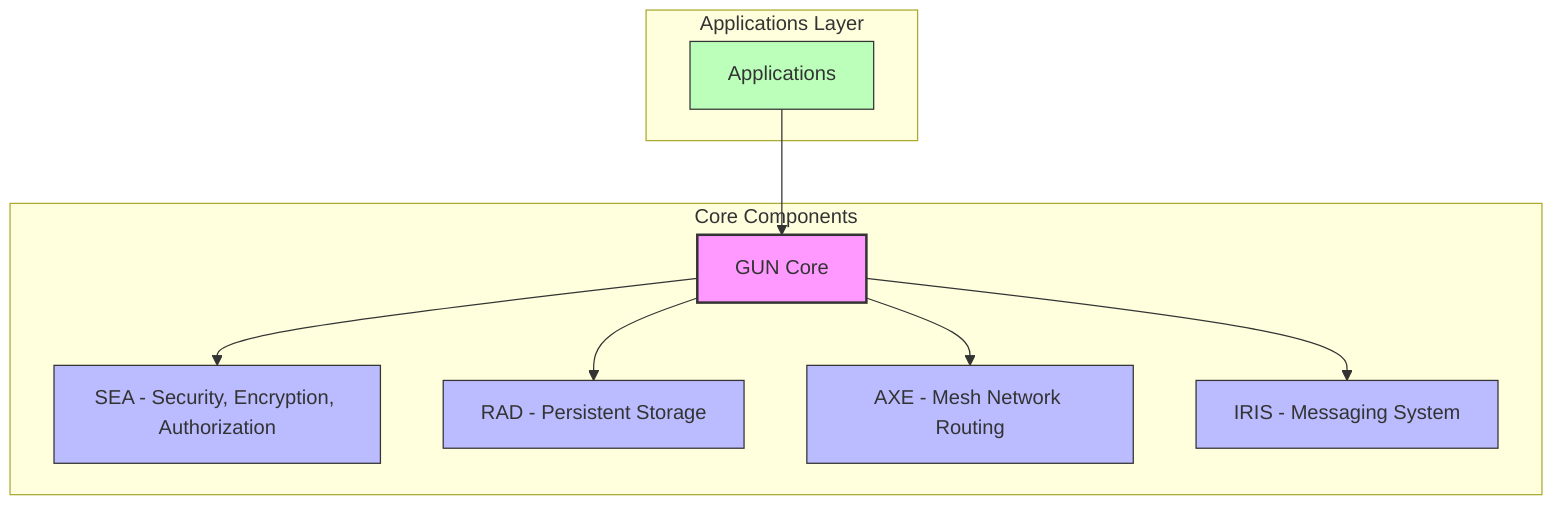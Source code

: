 graph TD
    A[GUN Core] --> B[SEA - Security, Encryption, Authorization]
    A --> C[RAD - Persistent Storage]
    A --> D[AXE - Mesh Network Routing]
    A --> E[IRIS - Messaging System]
    
    F[Applications] --> A
    
    subgraph "Core Components"
        A
        B
        C
        D
        E
    end
    
    subgraph "Applications Layer"
        F
    end
    
    style A fill:#f9f,stroke:#333,stroke-width:2px
    style B fill:#bbf,stroke:#333,stroke-width:1px
    style C fill:#bbf,stroke:#333,stroke-width:1px
    style D fill:#bbf,stroke:#333,stroke-width:1px
    style E fill:#bbf,stroke:#333,stroke-width:1px
    style F fill:#bfb,stroke:#333,stroke-width:1px